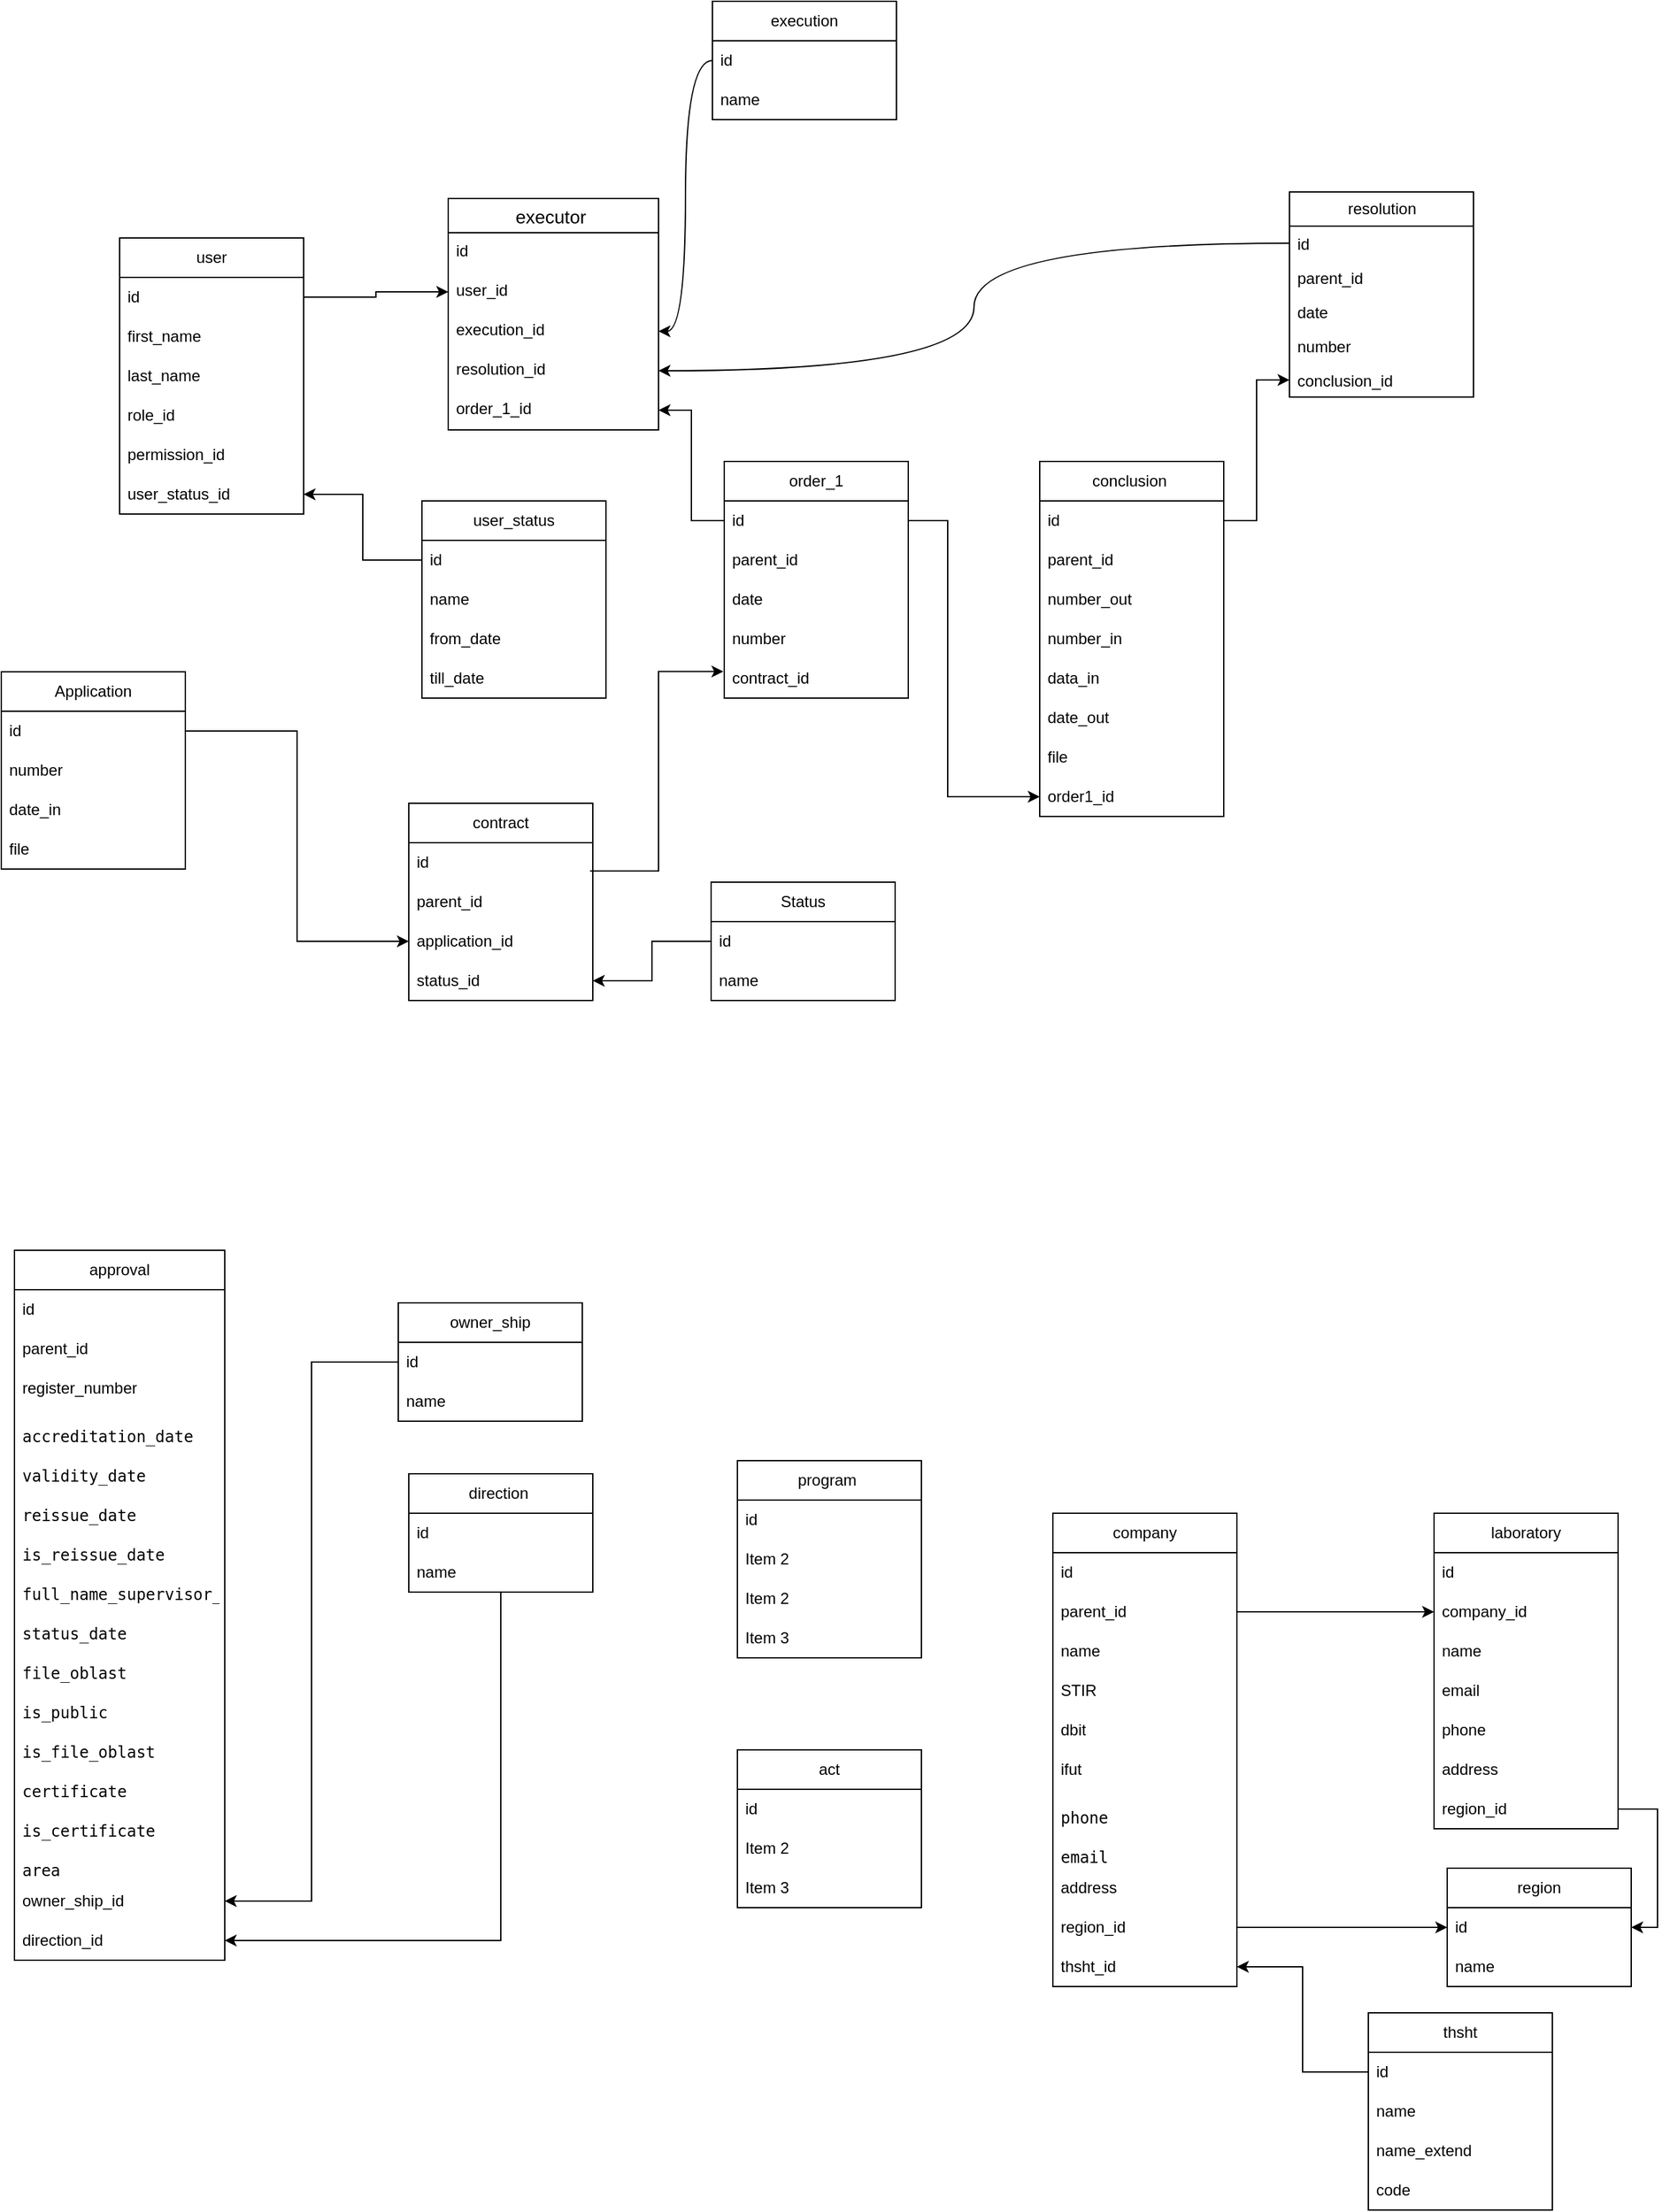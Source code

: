 <mxfile version="24.7.7">
  <diagram id="C5RBs43oDa-KdzZeNtuy" name="Page-1">
    <mxGraphModel dx="1830" dy="1483" grid="1" gridSize="10" guides="1" tooltips="1" connect="1" arrows="1" fold="1" page="1" pageScale="1" pageWidth="583" pageHeight="827" math="0" shadow="0">
      <root>
        <mxCell id="WIyWlLk6GJQsqaUBKTNV-0" />
        <mxCell id="WIyWlLk6GJQsqaUBKTNV-1" parent="WIyWlLk6GJQsqaUBKTNV-0" />
        <mxCell id="_0GJp40E4XRPGMCMtR_y-0" value="Status" style="swimlane;fontStyle=0;childLayout=stackLayout;horizontal=1;startSize=30;horizontalStack=0;resizeParent=1;resizeParentMax=0;resizeLast=0;collapsible=1;marginBottom=0;whiteSpace=wrap;html=1;" parent="WIyWlLk6GJQsqaUBKTNV-1" vertex="1">
          <mxGeometry x="460" y="160" width="140" height="90" as="geometry" />
        </mxCell>
        <mxCell id="_0GJp40E4XRPGMCMtR_y-8" value="id" style="text;strokeColor=none;fillColor=none;align=left;verticalAlign=middle;spacingLeft=4;spacingRight=4;overflow=hidden;points=[[0,0.5],[1,0.5]];portConstraint=eastwest;rotatable=0;whiteSpace=wrap;html=1;" parent="_0GJp40E4XRPGMCMtR_y-0" vertex="1">
          <mxGeometry y="30" width="140" height="30" as="geometry" />
        </mxCell>
        <mxCell id="_0GJp40E4XRPGMCMtR_y-1" value="name" style="text;strokeColor=none;fillColor=none;align=left;verticalAlign=middle;spacingLeft=4;spacingRight=4;overflow=hidden;points=[[0,0.5],[1,0.5]];portConstraint=eastwest;rotatable=0;whiteSpace=wrap;html=1;" parent="_0GJp40E4XRPGMCMtR_y-0" vertex="1">
          <mxGeometry y="60" width="140" height="30" as="geometry" />
        </mxCell>
        <mxCell id="_0GJp40E4XRPGMCMtR_y-9" value="user" style="swimlane;fontStyle=0;childLayout=stackLayout;horizontal=1;startSize=30;horizontalStack=0;resizeParent=1;resizeParentMax=0;resizeLast=0;collapsible=1;marginBottom=0;whiteSpace=wrap;html=1;" parent="WIyWlLk6GJQsqaUBKTNV-1" vertex="1">
          <mxGeometry x="10" y="-330" width="140" height="210" as="geometry" />
        </mxCell>
        <mxCell id="_0GJp40E4XRPGMCMtR_y-45" value="id" style="text;strokeColor=none;fillColor=none;align=left;verticalAlign=middle;spacingLeft=4;spacingRight=4;overflow=hidden;points=[[0,0.5],[1,0.5]];portConstraint=eastwest;rotatable=0;whiteSpace=wrap;html=1;" parent="_0GJp40E4XRPGMCMtR_y-9" vertex="1">
          <mxGeometry y="30" width="140" height="30" as="geometry" />
        </mxCell>
        <mxCell id="_0GJp40E4XRPGMCMtR_y-10" value="first_name" style="text;strokeColor=none;fillColor=none;align=left;verticalAlign=middle;spacingLeft=4;spacingRight=4;overflow=hidden;points=[[0,0.5],[1,0.5]];portConstraint=eastwest;rotatable=0;whiteSpace=wrap;html=1;" parent="_0GJp40E4XRPGMCMtR_y-9" vertex="1">
          <mxGeometry y="60" width="140" height="30" as="geometry" />
        </mxCell>
        <mxCell id="_0GJp40E4XRPGMCMtR_y-11" value="last_name" style="text;strokeColor=none;fillColor=none;align=left;verticalAlign=middle;spacingLeft=4;spacingRight=4;overflow=hidden;points=[[0,0.5],[1,0.5]];portConstraint=eastwest;rotatable=0;whiteSpace=wrap;html=1;" parent="_0GJp40E4XRPGMCMtR_y-9" vertex="1">
          <mxGeometry y="90" width="140" height="30" as="geometry" />
        </mxCell>
        <mxCell id="_0GJp40E4XRPGMCMtR_y-12" value="role_id" style="text;strokeColor=none;fillColor=none;align=left;verticalAlign=middle;spacingLeft=4;spacingRight=4;overflow=hidden;points=[[0,0.5],[1,0.5]];portConstraint=eastwest;rotatable=0;whiteSpace=wrap;html=1;" parent="_0GJp40E4XRPGMCMtR_y-9" vertex="1">
          <mxGeometry y="120" width="140" height="30" as="geometry" />
        </mxCell>
        <mxCell id="_0GJp40E4XRPGMCMtR_y-21" value="permission_id" style="text;strokeColor=none;fillColor=none;align=left;verticalAlign=middle;spacingLeft=4;spacingRight=4;overflow=hidden;points=[[0,0.5],[1,0.5]];portConstraint=eastwest;rotatable=0;whiteSpace=wrap;html=1;" parent="_0GJp40E4XRPGMCMtR_y-9" vertex="1">
          <mxGeometry y="150" width="140" height="30" as="geometry" />
        </mxCell>
        <mxCell id="_0GJp40E4XRPGMCMtR_y-22" value="user_status_id" style="text;strokeColor=none;fillColor=none;align=left;verticalAlign=middle;spacingLeft=4;spacingRight=4;overflow=hidden;points=[[0,0.5],[1,0.5]];portConstraint=eastwest;rotatable=0;whiteSpace=wrap;html=1;" parent="_0GJp40E4XRPGMCMtR_y-9" vertex="1">
          <mxGeometry y="180" width="140" height="30" as="geometry" />
        </mxCell>
        <mxCell id="_0GJp40E4XRPGMCMtR_y-37" value="user_status" style="swimlane;fontStyle=0;childLayout=stackLayout;horizontal=1;startSize=30;horizontalStack=0;resizeParent=1;resizeParentMax=0;resizeLast=0;collapsible=1;marginBottom=0;whiteSpace=wrap;html=1;" parent="WIyWlLk6GJQsqaUBKTNV-1" vertex="1">
          <mxGeometry x="240" y="-130" width="140" height="150" as="geometry" />
        </mxCell>
        <mxCell id="_0GJp40E4XRPGMCMtR_y-38" value="id&lt;span style=&quot;white-space: pre;&quot;&gt;&#x9;&lt;/span&gt;" style="text;strokeColor=none;fillColor=none;align=left;verticalAlign=middle;spacingLeft=4;spacingRight=4;overflow=hidden;points=[[0,0.5],[1,0.5]];portConstraint=eastwest;rotatable=0;whiteSpace=wrap;html=1;" parent="_0GJp40E4XRPGMCMtR_y-37" vertex="1">
          <mxGeometry y="30" width="140" height="30" as="geometry" />
        </mxCell>
        <mxCell id="_0GJp40E4XRPGMCMtR_y-39" value="name" style="text;strokeColor=none;fillColor=none;align=left;verticalAlign=middle;spacingLeft=4;spacingRight=4;overflow=hidden;points=[[0,0.5],[1,0.5]];portConstraint=eastwest;rotatable=0;whiteSpace=wrap;html=1;" parent="_0GJp40E4XRPGMCMtR_y-37" vertex="1">
          <mxGeometry y="60" width="140" height="30" as="geometry" />
        </mxCell>
        <mxCell id="_0GJp40E4XRPGMCMtR_y-40" value="from_date" style="text;strokeColor=none;fillColor=none;align=left;verticalAlign=middle;spacingLeft=4;spacingRight=4;overflow=hidden;points=[[0,0.5],[1,0.5]];portConstraint=eastwest;rotatable=0;whiteSpace=wrap;html=1;" parent="_0GJp40E4XRPGMCMtR_y-37" vertex="1">
          <mxGeometry y="90" width="140" height="30" as="geometry" />
        </mxCell>
        <mxCell id="_0GJp40E4XRPGMCMtR_y-41" value="till_date" style="text;strokeColor=none;fillColor=none;align=left;verticalAlign=middle;spacingLeft=4;spacingRight=4;overflow=hidden;points=[[0,0.5],[1,0.5]];portConstraint=eastwest;rotatable=0;whiteSpace=wrap;html=1;" parent="_0GJp40E4XRPGMCMtR_y-37" vertex="1">
          <mxGeometry y="120" width="140" height="30" as="geometry" />
        </mxCell>
        <mxCell id="_0GJp40E4XRPGMCMtR_y-44" value="" style="edgeStyle=orthogonalEdgeStyle;rounded=0;orthogonalLoop=1;jettySize=auto;html=1;entryX=1;entryY=0.5;entryDx=0;entryDy=0;" parent="WIyWlLk6GJQsqaUBKTNV-1" source="_0GJp40E4XRPGMCMtR_y-38" target="_0GJp40E4XRPGMCMtR_y-22" edge="1">
          <mxGeometry relative="1" as="geometry" />
        </mxCell>
        <mxCell id="_0GJp40E4XRPGMCMtR_y-47" value="Application" style="swimlane;fontStyle=0;childLayout=stackLayout;horizontal=1;startSize=30;horizontalStack=0;resizeParent=1;resizeParentMax=0;resizeLast=0;collapsible=1;marginBottom=0;whiteSpace=wrap;html=1;" parent="WIyWlLk6GJQsqaUBKTNV-1" vertex="1">
          <mxGeometry x="-80" width="140" height="150" as="geometry" />
        </mxCell>
        <mxCell id="_0GJp40E4XRPGMCMtR_y-48" value="id" style="text;strokeColor=none;fillColor=none;align=left;verticalAlign=middle;spacingLeft=4;spacingRight=4;overflow=hidden;points=[[0,0.5],[1,0.5]];portConstraint=eastwest;rotatable=0;whiteSpace=wrap;html=1;" parent="_0GJp40E4XRPGMCMtR_y-47" vertex="1">
          <mxGeometry y="30" width="140" height="30" as="geometry" />
        </mxCell>
        <mxCell id="_0GJp40E4XRPGMCMtR_y-49" value="number" style="text;strokeColor=none;fillColor=none;align=left;verticalAlign=middle;spacingLeft=4;spacingRight=4;overflow=hidden;points=[[0,0.5],[1,0.5]];portConstraint=eastwest;rotatable=0;whiteSpace=wrap;html=1;" parent="_0GJp40E4XRPGMCMtR_y-47" vertex="1">
          <mxGeometry y="60" width="140" height="30" as="geometry" />
        </mxCell>
        <mxCell id="_0GJp40E4XRPGMCMtR_y-51" value="date_in" style="text;strokeColor=none;fillColor=none;align=left;verticalAlign=middle;spacingLeft=4;spacingRight=4;overflow=hidden;points=[[0,0.5],[1,0.5]];portConstraint=eastwest;rotatable=0;whiteSpace=wrap;html=1;" parent="_0GJp40E4XRPGMCMtR_y-47" vertex="1">
          <mxGeometry y="90" width="140" height="30" as="geometry" />
        </mxCell>
        <mxCell id="_0GJp40E4XRPGMCMtR_y-52" value="file" style="text;strokeColor=none;fillColor=none;align=left;verticalAlign=middle;spacingLeft=4;spacingRight=4;overflow=hidden;points=[[0,0.5],[1,0.5]];portConstraint=eastwest;rotatable=0;whiteSpace=wrap;html=1;" parent="_0GJp40E4XRPGMCMtR_y-47" vertex="1">
          <mxGeometry y="120" width="140" height="30" as="geometry" />
        </mxCell>
        <mxCell id="_0GJp40E4XRPGMCMtR_y-53" value="contract" style="swimlane;fontStyle=0;childLayout=stackLayout;horizontal=1;startSize=30;horizontalStack=0;resizeParent=1;resizeParentMax=0;resizeLast=0;collapsible=1;marginBottom=0;whiteSpace=wrap;html=1;" parent="WIyWlLk6GJQsqaUBKTNV-1" vertex="1">
          <mxGeometry x="230" y="100" width="140" height="150" as="geometry" />
        </mxCell>
        <mxCell id="_0GJp40E4XRPGMCMtR_y-66" value="id" style="text;strokeColor=none;fillColor=none;align=left;verticalAlign=middle;spacingLeft=4;spacingRight=4;overflow=hidden;points=[[0,0.5],[1,0.5]];portConstraint=eastwest;rotatable=0;whiteSpace=wrap;html=1;" parent="_0GJp40E4XRPGMCMtR_y-53" vertex="1">
          <mxGeometry y="30" width="140" height="30" as="geometry" />
        </mxCell>
        <mxCell id="_0GJp40E4XRPGMCMtR_y-68" value="parent_id" style="text;strokeColor=none;fillColor=none;align=left;verticalAlign=middle;spacingLeft=4;spacingRight=4;overflow=hidden;points=[[0,0.5],[1,0.5]];portConstraint=eastwest;rotatable=0;whiteSpace=wrap;html=1;" parent="_0GJp40E4XRPGMCMtR_y-53" vertex="1">
          <mxGeometry y="60" width="140" height="30" as="geometry" />
        </mxCell>
        <mxCell id="_0GJp40E4XRPGMCMtR_y-54" value="application_id" style="text;strokeColor=none;fillColor=none;align=left;verticalAlign=middle;spacingLeft=4;spacingRight=4;overflow=hidden;points=[[0,0.5],[1,0.5]];portConstraint=eastwest;rotatable=0;whiteSpace=wrap;html=1;" parent="_0GJp40E4XRPGMCMtR_y-53" vertex="1">
          <mxGeometry y="90" width="140" height="30" as="geometry" />
        </mxCell>
        <mxCell id="HGfd663y_UdAoQZzd6pX-38" value="status_id" style="text;strokeColor=none;fillColor=none;align=left;verticalAlign=middle;spacingLeft=4;spacingRight=4;overflow=hidden;points=[[0,0.5],[1,0.5]];portConstraint=eastwest;rotatable=0;whiteSpace=wrap;html=1;" vertex="1" parent="_0GJp40E4XRPGMCMtR_y-53">
          <mxGeometry y="120" width="140" height="30" as="geometry" />
        </mxCell>
        <mxCell id="_0GJp40E4XRPGMCMtR_y-57" value="order_1" style="swimlane;fontStyle=0;childLayout=stackLayout;horizontal=1;startSize=30;horizontalStack=0;resizeParent=1;resizeParentMax=0;resizeLast=0;collapsible=1;marginBottom=0;whiteSpace=wrap;html=1;" parent="WIyWlLk6GJQsqaUBKTNV-1" vertex="1">
          <mxGeometry x="470" y="-160" width="140" height="180" as="geometry" />
        </mxCell>
        <mxCell id="_0GJp40E4XRPGMCMtR_y-63" value="id" style="text;strokeColor=none;fillColor=none;align=left;verticalAlign=middle;spacingLeft=4;spacingRight=4;overflow=hidden;points=[[0,0.5],[1,0.5]];portConstraint=eastwest;rotatable=0;whiteSpace=wrap;html=1;" parent="_0GJp40E4XRPGMCMtR_y-57" vertex="1">
          <mxGeometry y="30" width="140" height="30" as="geometry" />
        </mxCell>
        <mxCell id="_0GJp40E4XRPGMCMtR_y-59" value="parent_id" style="text;strokeColor=none;fillColor=none;align=left;verticalAlign=middle;spacingLeft=4;spacingRight=4;overflow=hidden;points=[[0,0.5],[1,0.5]];portConstraint=eastwest;rotatable=0;whiteSpace=wrap;html=1;" parent="_0GJp40E4XRPGMCMtR_y-57" vertex="1">
          <mxGeometry y="60" width="140" height="30" as="geometry" />
        </mxCell>
        <mxCell id="_0GJp40E4XRPGMCMtR_y-60" value="date" style="text;strokeColor=none;fillColor=none;align=left;verticalAlign=middle;spacingLeft=4;spacingRight=4;overflow=hidden;points=[[0,0.5],[1,0.5]];portConstraint=eastwest;rotatable=0;whiteSpace=wrap;html=1;" parent="_0GJp40E4XRPGMCMtR_y-57" vertex="1">
          <mxGeometry y="90" width="140" height="30" as="geometry" />
        </mxCell>
        <mxCell id="_0GJp40E4XRPGMCMtR_y-61" value="number" style="text;strokeColor=none;fillColor=none;align=left;verticalAlign=middle;spacingLeft=4;spacingRight=4;overflow=hidden;points=[[0,0.5],[1,0.5]];portConstraint=eastwest;rotatable=0;whiteSpace=wrap;html=1;" parent="_0GJp40E4XRPGMCMtR_y-57" vertex="1">
          <mxGeometry y="120" width="140" height="30" as="geometry" />
        </mxCell>
        <mxCell id="_0GJp40E4XRPGMCMtR_y-62" value="contract_id" style="text;strokeColor=none;fillColor=none;align=left;verticalAlign=middle;spacingLeft=4;spacingRight=4;overflow=hidden;points=[[0,0.5],[1,0.5]];portConstraint=eastwest;rotatable=0;whiteSpace=wrap;html=1;" parent="_0GJp40E4XRPGMCMtR_y-57" vertex="1">
          <mxGeometry y="150" width="140" height="30" as="geometry" />
        </mxCell>
        <mxCell id="_0GJp40E4XRPGMCMtR_y-65" value="" style="edgeStyle=orthogonalEdgeStyle;rounded=0;orthogonalLoop=1;jettySize=auto;html=1;entryX=-0.005;entryY=0.326;entryDx=0;entryDy=0;entryPerimeter=0;exitX=0.985;exitY=0.717;exitDx=0;exitDy=0;exitPerimeter=0;" parent="WIyWlLk6GJQsqaUBKTNV-1" source="_0GJp40E4XRPGMCMtR_y-66" target="_0GJp40E4XRPGMCMtR_y-62" edge="1">
          <mxGeometry relative="1" as="geometry" />
        </mxCell>
        <mxCell id="_0GJp40E4XRPGMCMtR_y-72" value="executor " style="swimlane;fontStyle=0;childLayout=stackLayout;horizontal=1;startSize=26;horizontalStack=0;resizeParent=1;resizeParentMax=0;resizeLast=0;collapsible=1;marginBottom=0;align=center;fontSize=14;" parent="WIyWlLk6GJQsqaUBKTNV-1" vertex="1">
          <mxGeometry x="260" y="-360" width="160" height="176" as="geometry" />
        </mxCell>
        <mxCell id="HGfd663y_UdAoQZzd6pX-63" value="id" style="text;strokeColor=none;fillColor=none;spacingLeft=4;spacingRight=4;overflow=hidden;rotatable=0;points=[[0,0.5],[1,0.5]];portConstraint=eastwest;fontSize=12;whiteSpace=wrap;html=1;" vertex="1" parent="_0GJp40E4XRPGMCMtR_y-72">
          <mxGeometry y="26" width="160" height="30" as="geometry" />
        </mxCell>
        <mxCell id="_0GJp40E4XRPGMCMtR_y-74" value="user_id" style="text;strokeColor=none;fillColor=none;spacingLeft=4;spacingRight=4;overflow=hidden;rotatable=0;points=[[0,0.5],[1,0.5]];portConstraint=eastwest;fontSize=12;whiteSpace=wrap;html=1;" parent="_0GJp40E4XRPGMCMtR_y-72" vertex="1">
          <mxGeometry y="56" width="160" height="30" as="geometry" />
        </mxCell>
        <mxCell id="HGfd663y_UdAoQZzd6pX-70" value="execution_id" style="text;strokeColor=none;fillColor=none;spacingLeft=4;spacingRight=4;overflow=hidden;rotatable=0;points=[[0,0.5],[1,0.5]];portConstraint=eastwest;fontSize=12;whiteSpace=wrap;html=1;" vertex="1" parent="_0GJp40E4XRPGMCMtR_y-72">
          <mxGeometry y="86" width="160" height="30" as="geometry" />
        </mxCell>
        <mxCell id="HGfd663y_UdAoQZzd6pX-78" value="resolution_id" style="text;strokeColor=none;fillColor=none;spacingLeft=4;spacingRight=4;overflow=hidden;rotatable=0;points=[[0,0.5],[1,0.5]];portConstraint=eastwest;fontSize=12;whiteSpace=wrap;html=1;" vertex="1" parent="_0GJp40E4XRPGMCMtR_y-72">
          <mxGeometry y="116" width="160" height="30" as="geometry" />
        </mxCell>
        <mxCell id="_0GJp40E4XRPGMCMtR_y-73" value="order_1_id" style="text;strokeColor=none;fillColor=none;spacingLeft=4;spacingRight=4;overflow=hidden;rotatable=0;points=[[0,0.5],[1,0.5]];portConstraint=eastwest;fontSize=12;whiteSpace=wrap;html=1;" parent="_0GJp40E4XRPGMCMtR_y-72" vertex="1">
          <mxGeometry y="146" width="160" height="30" as="geometry" />
        </mxCell>
        <mxCell id="_0GJp40E4XRPGMCMtR_y-85" value="conclusion&amp;nbsp;" style="swimlane;fontStyle=0;childLayout=stackLayout;horizontal=1;startSize=30;horizontalStack=0;resizeParent=1;resizeParentMax=0;resizeLast=0;collapsible=1;marginBottom=0;whiteSpace=wrap;html=1;" parent="WIyWlLk6GJQsqaUBKTNV-1" vertex="1">
          <mxGeometry x="710" y="-160" width="140" height="270" as="geometry" />
        </mxCell>
        <mxCell id="HGfd663y_UdAoQZzd6pX-55" value="id" style="text;strokeColor=none;fillColor=none;align=left;verticalAlign=middle;spacingLeft=4;spacingRight=4;overflow=hidden;points=[[0,0.5],[1,0.5]];portConstraint=eastwest;rotatable=0;whiteSpace=wrap;html=1;" vertex="1" parent="_0GJp40E4XRPGMCMtR_y-85">
          <mxGeometry y="30" width="140" height="30" as="geometry" />
        </mxCell>
        <mxCell id="_0GJp40E4XRPGMCMtR_y-86" value="parent_id" style="text;strokeColor=none;fillColor=none;align=left;verticalAlign=middle;spacingLeft=4;spacingRight=4;overflow=hidden;points=[[0,0.5],[1,0.5]];portConstraint=eastwest;rotatable=0;whiteSpace=wrap;html=1;" parent="_0GJp40E4XRPGMCMtR_y-85" vertex="1">
          <mxGeometry y="60" width="140" height="30" as="geometry" />
        </mxCell>
        <mxCell id="_0GJp40E4XRPGMCMtR_y-87" value="number_out" style="text;strokeColor=none;fillColor=none;align=left;verticalAlign=middle;spacingLeft=4;spacingRight=4;overflow=hidden;points=[[0,0.5],[1,0.5]];portConstraint=eastwest;rotatable=0;whiteSpace=wrap;html=1;" parent="_0GJp40E4XRPGMCMtR_y-85" vertex="1">
          <mxGeometry y="90" width="140" height="30" as="geometry" />
        </mxCell>
        <mxCell id="_0GJp40E4XRPGMCMtR_y-88" value="number_in" style="text;strokeColor=none;fillColor=none;align=left;verticalAlign=middle;spacingLeft=4;spacingRight=4;overflow=hidden;points=[[0,0.5],[1,0.5]];portConstraint=eastwest;rotatable=0;whiteSpace=wrap;html=1;" parent="_0GJp40E4XRPGMCMtR_y-85" vertex="1">
          <mxGeometry y="120" width="140" height="30" as="geometry" />
        </mxCell>
        <mxCell id="_0GJp40E4XRPGMCMtR_y-89" value="data_in" style="text;strokeColor=none;fillColor=none;align=left;verticalAlign=middle;spacingLeft=4;spacingRight=4;overflow=hidden;points=[[0,0.5],[1,0.5]];portConstraint=eastwest;rotatable=0;whiteSpace=wrap;html=1;" parent="_0GJp40E4XRPGMCMtR_y-85" vertex="1">
          <mxGeometry y="150" width="140" height="30" as="geometry" />
        </mxCell>
        <mxCell id="_0GJp40E4XRPGMCMtR_y-90" value="date_out" style="text;strokeColor=none;fillColor=none;align=left;verticalAlign=middle;spacingLeft=4;spacingRight=4;overflow=hidden;points=[[0,0.5],[1,0.5]];portConstraint=eastwest;rotatable=0;whiteSpace=wrap;html=1;" parent="_0GJp40E4XRPGMCMtR_y-85" vertex="1">
          <mxGeometry y="180" width="140" height="30" as="geometry" />
        </mxCell>
        <mxCell id="_0GJp40E4XRPGMCMtR_y-91" value="file" style="text;strokeColor=none;fillColor=none;align=left;verticalAlign=middle;spacingLeft=4;spacingRight=4;overflow=hidden;points=[[0,0.5],[1,0.5]];portConstraint=eastwest;rotatable=0;whiteSpace=wrap;html=1;" parent="_0GJp40E4XRPGMCMtR_y-85" vertex="1">
          <mxGeometry y="210" width="140" height="30" as="geometry" />
        </mxCell>
        <mxCell id="HGfd663y_UdAoQZzd6pX-40" value="order1_id" style="text;strokeColor=none;fillColor=none;align=left;verticalAlign=middle;spacingLeft=4;spacingRight=4;overflow=hidden;points=[[0,0.5],[1,0.5]];portConstraint=eastwest;rotatable=0;whiteSpace=wrap;html=1;" vertex="1" parent="_0GJp40E4XRPGMCMtR_y-85">
          <mxGeometry y="240" width="140" height="30" as="geometry" />
        </mxCell>
        <mxCell id="_0GJp40E4XRPGMCMtR_y-92" value="region" style="swimlane;fontStyle=0;childLayout=stackLayout;horizontal=1;startSize=30;horizontalStack=0;resizeParent=1;resizeParentMax=0;resizeLast=0;collapsible=1;marginBottom=0;whiteSpace=wrap;html=1;" parent="WIyWlLk6GJQsqaUBKTNV-1" vertex="1">
          <mxGeometry x="1020" y="910" width="140" height="90" as="geometry" />
        </mxCell>
        <mxCell id="_0GJp40E4XRPGMCMtR_y-95" value="id" style="text;strokeColor=none;fillColor=none;align=left;verticalAlign=middle;spacingLeft=4;spacingRight=4;overflow=hidden;points=[[0,0.5],[1,0.5]];portConstraint=eastwest;rotatable=0;whiteSpace=wrap;html=1;" parent="_0GJp40E4XRPGMCMtR_y-92" vertex="1">
          <mxGeometry y="30" width="140" height="30" as="geometry" />
        </mxCell>
        <mxCell id="_0GJp40E4XRPGMCMtR_y-100" value="name&amp;nbsp;" style="text;strokeColor=none;fillColor=none;align=left;verticalAlign=middle;spacingLeft=4;spacingRight=4;overflow=hidden;points=[[0,0.5],[1,0.5]];portConstraint=eastwest;rotatable=0;whiteSpace=wrap;html=1;" parent="_0GJp40E4XRPGMCMtR_y-92" vertex="1">
          <mxGeometry y="60" width="140" height="30" as="geometry" />
        </mxCell>
        <mxCell id="_0GJp40E4XRPGMCMtR_y-101" value="owner_ship" style="swimlane;fontStyle=0;childLayout=stackLayout;horizontal=1;startSize=30;horizontalStack=0;resizeParent=1;resizeParentMax=0;resizeLast=0;collapsible=1;marginBottom=0;whiteSpace=wrap;html=1;" parent="WIyWlLk6GJQsqaUBKTNV-1" vertex="1">
          <mxGeometry x="222" y="480" width="140" height="90" as="geometry" />
        </mxCell>
        <mxCell id="_0GJp40E4XRPGMCMtR_y-102" value="id" style="text;align=left;verticalAlign=middle;spacingLeft=4;spacingRight=4;overflow=hidden;points=[[0,0.5],[1,0.5]];portConstraint=eastwest;rotatable=0;whiteSpace=wrap;html=1;" parent="_0GJp40E4XRPGMCMtR_y-101" vertex="1">
          <mxGeometry y="30" width="140" height="30" as="geometry" />
        </mxCell>
        <mxCell id="_0GJp40E4XRPGMCMtR_y-103" value="name" style="text;align=left;verticalAlign=middle;spacingLeft=4;spacingRight=4;overflow=hidden;points=[[0,0.5],[1,0.5]];portConstraint=eastwest;rotatable=0;whiteSpace=wrap;html=1;" parent="_0GJp40E4XRPGMCMtR_y-101" vertex="1">
          <mxGeometry y="60" width="140" height="30" as="geometry" />
        </mxCell>
        <mxCell id="HGfd663y_UdAoQZzd6pX-45" style="edgeStyle=orthogonalEdgeStyle;rounded=0;orthogonalLoop=1;jettySize=auto;html=1;entryX=1;entryY=0.5;entryDx=0;entryDy=0;" edge="1" parent="WIyWlLk6GJQsqaUBKTNV-1" source="_0GJp40E4XRPGMCMtR_y-105" target="HGfd663y_UdAoQZzd6pX-43">
          <mxGeometry relative="1" as="geometry" />
        </mxCell>
        <mxCell id="_0GJp40E4XRPGMCMtR_y-105" value="direction&amp;nbsp;" style="swimlane;fontStyle=0;childLayout=stackLayout;horizontal=1;startSize=30;horizontalStack=0;resizeParent=1;resizeParentMax=0;resizeLast=0;collapsible=1;marginBottom=0;whiteSpace=wrap;html=1;" parent="WIyWlLk6GJQsqaUBKTNV-1" vertex="1">
          <mxGeometry x="230" y="610" width="140" height="90" as="geometry" />
        </mxCell>
        <mxCell id="_0GJp40E4XRPGMCMtR_y-108" value="id" style="text;strokeColor=none;fillColor=none;align=left;verticalAlign=middle;spacingLeft=4;spacingRight=4;overflow=hidden;points=[[0,0.5],[1,0.5]];portConstraint=eastwest;rotatable=0;whiteSpace=wrap;html=1;" parent="_0GJp40E4XRPGMCMtR_y-105" vertex="1">
          <mxGeometry y="30" width="140" height="30" as="geometry" />
        </mxCell>
        <mxCell id="_0GJp40E4XRPGMCMtR_y-106" value="name" style="text;strokeColor=none;fillColor=none;align=left;verticalAlign=middle;spacingLeft=4;spacingRight=4;overflow=hidden;points=[[0,0.5],[1,0.5]];portConstraint=eastwest;rotatable=0;whiteSpace=wrap;html=1;" parent="_0GJp40E4XRPGMCMtR_y-105" vertex="1">
          <mxGeometry y="60" width="140" height="30" as="geometry" />
        </mxCell>
        <mxCell id="_0GJp40E4XRPGMCMtR_y-130" value="thsht" style="swimlane;fontStyle=0;childLayout=stackLayout;horizontal=1;startSize=30;horizontalStack=0;resizeParent=1;resizeParentMax=0;resizeLast=0;collapsible=1;marginBottom=0;whiteSpace=wrap;html=1;" parent="WIyWlLk6GJQsqaUBKTNV-1" vertex="1">
          <mxGeometry x="960" y="1020" width="140" height="150" as="geometry" />
        </mxCell>
        <mxCell id="_0GJp40E4XRPGMCMtR_y-131" value="id" style="text;strokeColor=none;fillColor=none;align=left;verticalAlign=middle;spacingLeft=4;spacingRight=4;overflow=hidden;points=[[0,0.5],[1,0.5]];portConstraint=eastwest;rotatable=0;whiteSpace=wrap;html=1;" parent="_0GJp40E4XRPGMCMtR_y-130" vertex="1">
          <mxGeometry y="30" width="140" height="30" as="geometry" />
        </mxCell>
        <mxCell id="_0GJp40E4XRPGMCMtR_y-132" value="name" style="text;strokeColor=none;fillColor=none;align=left;verticalAlign=middle;spacingLeft=4;spacingRight=4;overflow=hidden;points=[[0,0.5],[1,0.5]];portConstraint=eastwest;rotatable=0;whiteSpace=wrap;html=1;" parent="_0GJp40E4XRPGMCMtR_y-130" vertex="1">
          <mxGeometry y="60" width="140" height="30" as="geometry" />
        </mxCell>
        <mxCell id="_0GJp40E4XRPGMCMtR_y-133" value="name_extend&amp;nbsp;" style="text;strokeColor=none;fillColor=none;align=left;verticalAlign=middle;spacingLeft=4;spacingRight=4;overflow=hidden;points=[[0,0.5],[1,0.5]];portConstraint=eastwest;rotatable=0;whiteSpace=wrap;html=1;" parent="_0GJp40E4XRPGMCMtR_y-130" vertex="1">
          <mxGeometry y="90" width="140" height="30" as="geometry" />
        </mxCell>
        <mxCell id="_0GJp40E4XRPGMCMtR_y-134" value="code" style="text;strokeColor=none;fillColor=none;align=left;verticalAlign=middle;spacingLeft=4;spacingRight=4;overflow=hidden;points=[[0,0.5],[1,0.5]];portConstraint=eastwest;rotatable=0;whiteSpace=wrap;html=1;" parent="_0GJp40E4XRPGMCMtR_y-130" vertex="1">
          <mxGeometry y="120" width="140" height="30" as="geometry" />
        </mxCell>
        <mxCell id="_0GJp40E4XRPGMCMtR_y-135" style="edgeStyle=orthogonalEdgeStyle;rounded=0;orthogonalLoop=1;jettySize=auto;html=1;" parent="WIyWlLk6GJQsqaUBKTNV-1" source="_0GJp40E4XRPGMCMtR_y-131" target="_0GJp40E4XRPGMCMtR_y-125" edge="1">
          <mxGeometry relative="1" as="geometry" />
        </mxCell>
        <mxCell id="_0GJp40E4XRPGMCMtR_y-136" value="laboratory" style="swimlane;fontStyle=0;childLayout=stackLayout;horizontal=1;startSize=30;horizontalStack=0;resizeParent=1;resizeParentMax=0;resizeLast=0;collapsible=1;marginBottom=0;whiteSpace=wrap;html=1;" parent="WIyWlLk6GJQsqaUBKTNV-1" vertex="1">
          <mxGeometry x="1010" y="640" width="140" height="240" as="geometry" />
        </mxCell>
        <mxCell id="_0GJp40E4XRPGMCMtR_y-137" value="id" style="text;strokeColor=none;fillColor=none;align=left;verticalAlign=middle;spacingLeft=4;spacingRight=4;overflow=hidden;points=[[0,0.5],[1,0.5]];portConstraint=eastwest;rotatable=0;whiteSpace=wrap;html=1;" parent="_0GJp40E4XRPGMCMtR_y-136" vertex="1">
          <mxGeometry y="30" width="140" height="30" as="geometry" />
        </mxCell>
        <mxCell id="_0GJp40E4XRPGMCMtR_y-138" value="company_id" style="text;strokeColor=none;fillColor=none;align=left;verticalAlign=middle;spacingLeft=4;spacingRight=4;overflow=hidden;points=[[0,0.5],[1,0.5]];portConstraint=eastwest;rotatable=0;whiteSpace=wrap;html=1;" parent="_0GJp40E4XRPGMCMtR_y-136" vertex="1">
          <mxGeometry y="60" width="140" height="30" as="geometry" />
        </mxCell>
        <mxCell id="_0GJp40E4XRPGMCMtR_y-139" value="name" style="text;strokeColor=none;fillColor=none;align=left;verticalAlign=middle;spacingLeft=4;spacingRight=4;overflow=hidden;points=[[0,0.5],[1,0.5]];portConstraint=eastwest;rotatable=0;whiteSpace=wrap;html=1;" parent="_0GJp40E4XRPGMCMtR_y-136" vertex="1">
          <mxGeometry y="90" width="140" height="30" as="geometry" />
        </mxCell>
        <mxCell id="_0GJp40E4XRPGMCMtR_y-141" value="email" style="text;strokeColor=none;fillColor=none;align=left;verticalAlign=middle;spacingLeft=4;spacingRight=4;overflow=hidden;points=[[0,0.5],[1,0.5]];portConstraint=eastwest;rotatable=0;whiteSpace=wrap;html=1;" parent="_0GJp40E4XRPGMCMtR_y-136" vertex="1">
          <mxGeometry y="120" width="140" height="30" as="geometry" />
        </mxCell>
        <mxCell id="_0GJp40E4XRPGMCMtR_y-142" value="phone" style="text;strokeColor=none;fillColor=none;align=left;verticalAlign=middle;spacingLeft=4;spacingRight=4;overflow=hidden;points=[[0,0.5],[1,0.5]];portConstraint=eastwest;rotatable=0;whiteSpace=wrap;html=1;" parent="_0GJp40E4XRPGMCMtR_y-136" vertex="1">
          <mxGeometry y="150" width="140" height="30" as="geometry" />
        </mxCell>
        <mxCell id="_0GJp40E4XRPGMCMtR_y-140" value="address" style="text;strokeColor=none;fillColor=none;align=left;verticalAlign=middle;spacingLeft=4;spacingRight=4;overflow=hidden;points=[[0,0.5],[1,0.5]];portConstraint=eastwest;rotatable=0;whiteSpace=wrap;html=1;" parent="_0GJp40E4XRPGMCMtR_y-136" vertex="1">
          <mxGeometry y="180" width="140" height="30" as="geometry" />
        </mxCell>
        <mxCell id="HGfd663y_UdAoQZzd6pX-29" value="region_id" style="text;strokeColor=none;fillColor=none;align=left;verticalAlign=middle;spacingLeft=4;spacingRight=4;overflow=hidden;points=[[0,0.5],[1,0.5]];portConstraint=eastwest;rotatable=0;whiteSpace=wrap;html=1;" vertex="1" parent="_0GJp40E4XRPGMCMtR_y-136">
          <mxGeometry y="210" width="140" height="30" as="geometry" />
        </mxCell>
        <mxCell id="_0GJp40E4XRPGMCMtR_y-144" value="approval" style="swimlane;fontStyle=0;childLayout=stackLayout;horizontal=1;startSize=30;horizontalStack=0;resizeParent=1;resizeParentMax=0;resizeLast=0;collapsible=1;marginBottom=0;whiteSpace=wrap;html=1;" parent="WIyWlLk6GJQsqaUBKTNV-1" vertex="1">
          <mxGeometry x="-70" y="440" width="160" height="540" as="geometry" />
        </mxCell>
        <mxCell id="_0GJp40E4XRPGMCMtR_y-145" value="id" style="text;strokeColor=none;fillColor=none;align=left;verticalAlign=middle;spacingLeft=4;spacingRight=4;overflow=hidden;points=[[0,0.5],[1,0.5]];portConstraint=eastwest;rotatable=0;whiteSpace=wrap;html=1;" parent="_0GJp40E4XRPGMCMtR_y-144" vertex="1">
          <mxGeometry y="30" width="160" height="30" as="geometry" />
        </mxCell>
        <mxCell id="nrA7Ukgtct_sgomqUrNe-12" value="parent_id" style="text;strokeColor=none;fillColor=none;align=left;verticalAlign=middle;spacingLeft=4;spacingRight=4;overflow=hidden;points=[[0,0.5],[1,0.5]];portConstraint=eastwest;rotatable=0;whiteSpace=wrap;html=1;" parent="_0GJp40E4XRPGMCMtR_y-144" vertex="1">
          <mxGeometry y="60" width="160" height="30" as="geometry" />
        </mxCell>
        <mxCell id="_0GJp40E4XRPGMCMtR_y-159" value="register_number" style="text;strokeColor=none;fillColor=none;align=left;verticalAlign=middle;spacingLeft=4;spacingRight=4;overflow=hidden;points=[[0,0.5],[1,0.5]];portConstraint=eastwest;rotatable=0;whiteSpace=wrap;html=1;" parent="_0GJp40E4XRPGMCMtR_y-144" vertex="1">
          <mxGeometry y="90" width="160" height="30" as="geometry" />
        </mxCell>
        <mxCell id="_0GJp40E4XRPGMCMtR_y-146" value="&lt;pre style=&quot;margin-top: 12px; padding-bottom: 0px;&quot; class=&quot;prettyprint&quot;&gt;&lt;span class=&quot;str&quot;&gt;accreditation_date&lt;/span&gt;&lt;/pre&gt;" style="text;strokeColor=none;fillColor=none;align=left;verticalAlign=middle;spacingLeft=4;spacingRight=4;overflow=hidden;points=[[0,0.5],[1,0.5]];portConstraint=eastwest;rotatable=0;whiteSpace=wrap;html=1;" parent="_0GJp40E4XRPGMCMtR_y-144" vertex="1">
          <mxGeometry y="120" width="160" height="30" as="geometry" />
        </mxCell>
        <mxCell id="_0GJp40E4XRPGMCMtR_y-147" value="&lt;pre style=&quot;margin-top: 12px;&quot; class=&quot;prettyprint&quot;&gt;&lt;span class=&quot;str&quot;&gt;validity_date&lt;/span&gt;&lt;/pre&gt;" style="text;strokeColor=none;fillColor=none;align=left;verticalAlign=middle;spacingLeft=4;spacingRight=4;overflow=hidden;points=[[0,0.5],[1,0.5]];portConstraint=eastwest;rotatable=0;whiteSpace=wrap;html=1;" parent="_0GJp40E4XRPGMCMtR_y-144" vertex="1">
          <mxGeometry y="150" width="160" height="30" as="geometry" />
        </mxCell>
        <mxCell id="_0GJp40E4XRPGMCMtR_y-148" value="&lt;pre class=&quot;prettyprint&quot;&gt;reissue_date&lt;/pre&gt;" style="text;strokeColor=none;fillColor=none;align=left;verticalAlign=middle;spacingLeft=4;spacingRight=4;overflow=hidden;points=[[0,0.5],[1,0.5]];portConstraint=eastwest;rotatable=0;whiteSpace=wrap;html=1;" parent="_0GJp40E4XRPGMCMtR_y-144" vertex="1">
          <mxGeometry y="180" width="160" height="30" as="geometry" />
        </mxCell>
        <mxCell id="_0GJp40E4XRPGMCMtR_y-149" value="&lt;pre class=&quot;prettyprint&quot;&gt;&lt;span class=&quot;str&quot;&gt;is_reissue_date&lt;/span&gt;&lt;/pre&gt;" style="text;strokeColor=none;fillColor=none;align=left;verticalAlign=middle;spacingLeft=4;spacingRight=4;overflow=hidden;points=[[0,0.5],[1,0.5]];portConstraint=eastwest;rotatable=0;whiteSpace=wrap;html=1;" parent="_0GJp40E4XRPGMCMtR_y-144" vertex="1">
          <mxGeometry y="210" width="160" height="30" as="geometry" />
        </mxCell>
        <mxCell id="_0GJp40E4XRPGMCMtR_y-150" value="&lt;pre class=&quot;prettyprint&quot;&gt;&lt;span class=&quot;str&quot;&gt;full_name_supervisor_ao&lt;/span&gt;&lt;/pre&gt;" style="text;strokeColor=none;fillColor=none;align=left;verticalAlign=middle;spacingLeft=4;spacingRight=4;overflow=hidden;points=[[0,0.5],[1,0.5]];portConstraint=eastwest;rotatable=0;whiteSpace=wrap;html=1;" parent="_0GJp40E4XRPGMCMtR_y-144" vertex="1">
          <mxGeometry y="240" width="160" height="30" as="geometry" />
        </mxCell>
        <mxCell id="_0GJp40E4XRPGMCMtR_y-151" value="&lt;pre class=&quot;prettyprint&quot;&gt;&lt;span class=&quot;str&quot;&gt;status_date&lt;/span&gt;&lt;/pre&gt;" style="text;strokeColor=none;fillColor=none;align=left;verticalAlign=middle;spacingLeft=4;spacingRight=4;overflow=hidden;points=[[0,0.5],[1,0.5]];portConstraint=eastwest;rotatable=0;whiteSpace=wrap;html=1;" parent="_0GJp40E4XRPGMCMtR_y-144" vertex="1">
          <mxGeometry y="270" width="160" height="30" as="geometry" />
        </mxCell>
        <mxCell id="_0GJp40E4XRPGMCMtR_y-152" value="&lt;meta charset=&quot;utf-8&quot;&gt;&lt;pre class=&quot;prettyprint&quot;&gt;&lt;span class=&quot;str&quot;&gt;file_oblast&lt;/span&gt;&lt;/pre&gt;" style="text;strokeColor=none;fillColor=none;align=left;verticalAlign=middle;spacingLeft=4;spacingRight=4;overflow=hidden;points=[[0,0.5],[1,0.5]];portConstraint=eastwest;rotatable=0;whiteSpace=wrap;html=1;" parent="_0GJp40E4XRPGMCMtR_y-144" vertex="1">
          <mxGeometry y="300" width="160" height="30" as="geometry" />
        </mxCell>
        <mxCell id="_0GJp40E4XRPGMCMtR_y-153" value="&lt;meta charset=&quot;utf-8&quot;&gt;&lt;pre class=&quot;prettyprint&quot;&gt;&lt;span class=&quot;str&quot;&gt;is_public&lt;/span&gt;&lt;/pre&gt;" style="text;strokeColor=none;fillColor=none;align=left;verticalAlign=middle;spacingLeft=4;spacingRight=4;overflow=hidden;points=[[0,0.5],[1,0.5]];portConstraint=eastwest;rotatable=0;whiteSpace=wrap;html=1;" parent="_0GJp40E4XRPGMCMtR_y-144" vertex="1">
          <mxGeometry y="330" width="160" height="30" as="geometry" />
        </mxCell>
        <mxCell id="_0GJp40E4XRPGMCMtR_y-155" value="&lt;pre class=&quot;prettyprint&quot;&gt;&lt;span style=&quot;color: rgba(0, 0, 0, 0); font-size: 0px; white-space-collapse: collapse;&quot;&gt;%3CmxGraphModel%3E%3Croot%3E%3CmxCell%20id%3D%220%22%2F%3E%3CmxCell%20id%3D%221%22%20parent%3D%220%22%2F%3E%3CmxCell%20id%3D%222%22%20value%3D%22%26lt%3Bmeta%20charset%3D%26quot%3Butf-8%26quot%3B%26gt%3B%26lt%3Bpre%20class%3D%26quot%3Bprettyprint%26quot%3B%26gt%3B%26lt%3Bspan%20class%3D%26quot%3Bstr%26quot%3B%26gt%3Bis_file_oblast%26lt%3B%2Fspan%26gt%3B%26lt%3B%2Fpre%26gt%3B%22%20style%3D%22swimlane%3BfontStyle%3D0%3BchildLayout%3DstackLayout%3Bhorizontal%3D1%3BstartSize%3D30%3BhorizontalStack%3D0%3BresizeParent%3D1%3BresizeParentMax%3D0%3BresizeLast%3D0%3Bcollapsible%3D1%3BmarginBottom%3D0%3BwhiteSpace%3Dwrap%3Bhtml%3D1%3B%22%20vertex%3D%221%22%20parent%3D%221%22%3E%3CmxGeometry%20x%3D%221170%22%20y%3D%22665%22%20width%3D%22160%22%20height%3D%22330%22%20as%3D%22geometry%22%2F%3E%3C%2FmxCell%3E%3CmxCell%20id%3D%223%22%20value%3D%22id%22%20style%3D%22text%3BstrokeColor%3Dnone%3BfillColor%3Dnone%3Balign%3Dleft%3BverticalAlign%3Dmiddle%3BspacingLeft%3D4%3BspacingRight%3D4%3Boverflow%3Dhidden%3Bpoints%3D%5B%5B0%2C0.5%5D%2C%5B1%2C0.5%5D%5D%3BportConstraint%3Deastwest%3Brotatable%3D0%3BwhiteSpace%3Dwrap%3Bhtml%3D1%3B%22%20vertex%3D%221%22%20parent%3D%222%22%3E%3CmxGeometry%20y%3D%2230%22%20width%3D%22160%22%20height%3D%2230%22%20as%3D%22geometry%22%2F%3E%3C%2FmxCell%3E%3CmxCell%20id%3D%224%22%20value%3D%22%26lt%3Bpre%20style%3D%26quot%3Bmargin-top%3A%200px%3B%20padding-bottom%3A%200px%3B%26quot%3B%20class%3D%26quot%3Bprettyprint%26quot%3B%26gt%3B%26lt%3Bspan%20class%3D%26quot%3Bstr%26quot%3B%26gt%3Baccreditation_date%26lt%3B%2Fspan%26gt%3B%26lt%3B%2Fpre%26gt%3B%22%20style%3D%22text%3BstrokeColor%3Dnone%3BfillColor%3Dnone%3Balign%3Dleft%3BverticalAlign%3Dmiddle%3BspacingLeft%3D4%3BspacingRight%3D4%3Boverflow%3Dhidden%3Bpoints%3D%5B%5B0%2C0.5%5D%2C%5B1%2C0.5%5D%5D%3BportConstraint%3Deastwest%3Brotatable%3D0%3BwhiteSpace%3Dwrap%3Bhtml%3D1%3B%22%20vertex%3D%221%22%20parent%3D%222%22%3E%3CmxGeometry%20y%3D%2260%22%20width%3D%22160%22%20height%3D%2230%22%20as%3D%22geometry%22%2F%3E%3C%2FmxCell%3E%3CmxCell%20id%3D%225%22%20value%3D%22%26lt%3Bpre%20class%3D%26quot%3Bprettyprint%26quot%3B%26gt%3B%26lt%3Bspan%20class%3D%26quot%3Bstr%26quot%3B%26gt%3Bvalidity_date%26lt%3B%2Fspan%26gt%3B%26lt%3B%2Fpre%26gt%3B%22%20style%3D%22text%3BstrokeColor%3Dnone%3BfillColor%3Dnone%3Balign%3Dleft%3BverticalAlign%3Dmiddle%3BspacingLeft%3D4%3BspacingRight%3D4%3Boverflow%3Dhidden%3Bpoints%3D%5B%5B0%2C0.5%5D%2C%5B1%2C0.5%5D%5D%3BportConstraint%3Deastwest%3Brotatable%3D0%3BwhiteSpace%3Dwrap%3Bhtml%3D1%3B%22%20vertex%3D%221%22%20parent%3D%222%22%3E%3CmxGeometry%20y%3D%2290%22%20width%3D%22160%22%20height%3D%2230%22%20as%3D%22geometry%22%2F%3E%3C%2FmxCell%3E%3CmxCell%20id%3D%226%22%20value%3D%22%26lt%3Bpre%20class%3D%26quot%3Bprettyprint%26quot%3B%26gt%3Breissue_date%26lt%3B%2Fpre%26gt%3B%22%20style%3D%22text%3BstrokeColor%3Dnone%3BfillColor%3Dnone%3Balign%3Dleft%3BverticalAlign%3Dmiddle%3BspacingLeft%3D4%3BspacingRight%3D4%3Boverflow%3Dhidden%3Bpoints%3D%5B%5B0%2C0.5%5D%2C%5B1%2C0.5%5D%5D%3BportConstraint%3Deastwest%3Brotatable%3D0%3BwhiteSpace%3Dwrap%3Bhtml%3D1%3B%22%20vertex%3D%221%22%20parent%3D%222%22%3E%3CmxGeometry%20y%3D%22120%22%20width%3D%22160%22%20height%3D%2230%22%20as%3D%22geometry%22%2F%3E%3C%2FmxCell%3E%3CmxCell%20id%3D%227%22%20value%3D%22%26lt%3Bpre%20class%3D%26quot%3Bprettyprint%26quot%3B%26gt%3B%26lt%3Bspan%20class%3D%26quot%3Bstr%26quot%3B%26gt%3Bis_reissue_date%26lt%3B%2Fspan%26gt%3B%26lt%3B%2Fpre%26gt%3B%22%20style%3D%22text%3BstrokeColor%3Dnone%3BfillColor%3Dnone%3Balign%3Dleft%3BverticalAlign%3Dmiddle%3BspacingLeft%3D4%3BspacingRight%3D4%3Boverflow%3Dhidden%3Bpoints%3D%5B%5B0%2C0.5%5D%2C%5B1%2C0.5%5D%5D%3BportConstraint%3Deastwest%3Brotatable%3D0%3BwhiteSpace%3Dwrap%3Bhtml%3D1%3B%22%20vertex%3D%221%22%20parent%3D%222%22%3E%3CmxGeometry%20y%3D%22150%22%20width%3D%22160%22%20height%3D%2230%22%20as%3D%22geometry%22%2F%3E%3C%2FmxCell%3E%3CmxCell%20id%3D%228%22%20value%3D%22%26lt%3Bpre%20class%3D%26quot%3Bprettyprint%26quot%3B%26gt%3B%26lt%3Bspan%20class%3D%26quot%3Bstr%26quot%3B%26gt%3Bfull_name_supervisor_ao%26lt%3B%2Fspan%26gt%3B%26lt%3B%2Fpre%26gt%3B%22%20style%3D%22text%3BstrokeColor%3Dnone%3BfillColor%3Dnone%3Balign%3Dleft%3BverticalAlign%3Dmiddle%3BspacingLeft%3D4%3BspacingRight%3D4%3Boverflow%3Dhidden%3Bpoints%3D%5B%5B0%2C0.5%5D%2C%5B1%2C0.5%5D%5D%3BportConstraint%3Deastwest%3Brotatable%3D0%3BwhiteSpace%3Dwrap%3Bhtml%3D1%3B%22%20vertex%3D%221%22%20parent%3D%222%22%3E%3CmxGeometry%20y%3D%22180%22%20width%3D%22160%22%20height%3D%2230%22%20as%3D%22geometry%22%2F%3E%3C%2FmxCell%3E%3CmxCell%20id%3D%229%22%20value%3D%22%26lt%3Bpre%20class%3D%26quot%3Bprettyprint%26quot%3B%26gt%3B%26lt%3Bspan%20class%3D%26quot%3Bstr%26quot%3B%26gt%3Bstatus_date%26lt%3B%2Fspan%26gt%3B%26lt%3B%2Fpre%26gt%3B%22%20style%3D%22text%3BstrokeColor%3Dnone%3BfillColor%3Dnone%3Balign%3Dleft%3BverticalAlign%3Dmiddle%3BspacingLeft%3D4%3BspacingRight%3D4%3Boverflow%3Dhidden%3Bpoints%3D%5B%5B0%2C0.5%5D%2C%5B1%2C0.5%5D%5D%3BportConstraint%3Deastwest%3Brotatable%3D0%3BwhiteSpace%3Dwrap%3Bhtml%3D1%3B%22%20vertex%3D%221%22%20parent%3D%222%22%3E%3CmxGeometry%20y%3D%22210%22%20width%3D%22160%22%20height%3D%2230%22%20as%3D%22geometry%22%2F%3E%3C%2FmxCell%3E%3CmxCell%20id%3D%2210%22%20value%3D%22%26lt%3Bmeta%20charset%3D%26quot%3Butf-8%26quot%3B%26gt%3B%26lt%3Bpre%20class%3D%26quot%3Bprettyprint%26quot%3B%26gt%3B%26lt%3Bspan%20class%3D%26quot%3Bstr%26quot%3B%26gt%3Bfile_oblast%26lt%3B%2Fspan%26gt%3B%26lt%3B%2Fpre%26gt%3B%22%20style%3D%22text%3BstrokeColor%3Dnone%3BfillColor%3Dnone%3Balign%3Dleft%3BverticalAlign%3Dmiddle%3BspacingLeft%3D4%3BspacingRight%3D4%3Boverflow%3Dhidden%3Bpoints%3D%5B%5B0%2C0.5%5D%2C%5B1%2C0.5%5D%5D%3BportConstraint%3Deastwest%3Brotatable%3D0%3BwhiteSpace%3Dwrap%3Bhtml%3D1%3B%22%20vertex%3D%221%22%20parent%3D%222%22%3E%3CmxGeometry%20y%3D%22240%22%20width%3D%22160%22%20height%3D%2230%22%20as%3D%22geometry%22%2F%3E%3C%2FmxCell%3E%3CmxCell%20id%3D%2211%22%20value%3D%22%26lt%3Bmeta%20charset%3D%26quot%3Butf-8%26quot%3B%26gt%3B%26lt%3Bpre%20class%3D%26quot%3Bprettyprint%26quot%3B%26gt%3B%26lt%3Bspan%20class%3D%26quot%3Bstr%26quot%3B%26gt%3Bis_public%26lt%3B%2Fspan%26gt%3B%26lt%3B%2Fpre%26gt%3B%22%20style%3D%22text%3BstrokeColor%3Dnone%3BfillColor%3Dnone%3Balign%3Dleft%3BverticalAlign%3Dmiddle%3BspacingLeft%3D4%3BspacingRight%3D4%3Boverflow%3Dhidden%3Bpoints%3D%5B%5B0%2C0.5%5D%2C%5B1%2C0.5%5D%5D%3BportConstraint%3Deastwest%3Brotatable%3D0%3BwhiteSpace%3Dwrap%3Bhtml%3D1%3B%22%20vertex%3D%221%22%20parent%3D%222%22%3E%3CmxGeometry%20y%3D%22270%22%20width%3D%22160%22%20height%3D%2230%22%20as%3D%22geometry%22%2F%3E%3C%2FmxCell%3E%3CmxCell%20id%3D%2212%22%20value%3D%22%26lt%3Bmeta%20charset%3D%26quot%3Butf-8%26quot%3B%26gt%3B%26lt%3Bpre%20class%3D%26quot%3Bprettyprint%26quot%3B%26gt%3B%26lt%3Bspan%20class%3D%26quot%3Bstr%26quot%3B%26gt%3Bis_public%26lt%3B%2Fspan%26gt%3B%26lt%3B%2Fpre%26gt%3B%22%20style%3D%22text%3BstrokeColor%3Dnone%3BfillColor%3Dnone%3Balign%3Dleft%3BverticalAlign%3Dmiddle%3BspacingLeft%3D4%3BspacingRight%3D4%3Boverflow%3Dhidden%3Bpoints%3D%5B%5B0%2C0.5%5D%2C%5B1%2C0.5%5D%5D%3BportConstraint%3Deastwest%3Brotatable%3D0%3BwhiteSpace%3Dwrap%3Bhtml%3D1%3B%22%20vertex%3D%221%22%20parent%3D%222%22%3E%3CmxGeometry%20y%3D%22300%22%20width%3D%22160%22%20height%3D%2230%22%20as%3D%22geometry%22%2F%3E%3C%2FmxCell%3E%3C%2Froot%3E%3C%2FmxGraphModel%3E&lt;/span&gt;is_file_oblast&lt;br&gt;&lt;/pre&gt;" style="text;strokeColor=none;fillColor=none;align=left;verticalAlign=middle;spacingLeft=4;spacingRight=4;overflow=hidden;points=[[0,0.5],[1,0.5]];portConstraint=eastwest;rotatable=0;whiteSpace=wrap;html=1;" parent="_0GJp40E4XRPGMCMtR_y-144" vertex="1">
          <mxGeometry y="360" width="160" height="30" as="geometry" />
        </mxCell>
        <mxCell id="_0GJp40E4XRPGMCMtR_y-156" value="&lt;pre class=&quot;prettyprint&quot;&gt;&lt;span class=&quot;str&quot;&gt;certificate&lt;/span&gt;&lt;/pre&gt;" style="text;strokeColor=none;fillColor=none;align=left;verticalAlign=middle;spacingLeft=4;spacingRight=4;overflow=hidden;points=[[0,0.5],[1,0.5]];portConstraint=eastwest;rotatable=0;whiteSpace=wrap;html=1;" parent="_0GJp40E4XRPGMCMtR_y-144" vertex="1">
          <mxGeometry y="390" width="160" height="30" as="geometry" />
        </mxCell>
        <mxCell id="_0GJp40E4XRPGMCMtR_y-157" value="&lt;pre class=&quot;prettyprint&quot;&gt;&lt;span class=&quot;str&quot;&gt;is_certificate&lt;/span&gt;&lt;/pre&gt;" style="text;strokeColor=none;fillColor=none;align=left;verticalAlign=middle;spacingLeft=4;spacingRight=4;overflow=hidden;points=[[0,0.5],[1,0.5]];portConstraint=eastwest;rotatable=0;whiteSpace=wrap;html=1;" parent="_0GJp40E4XRPGMCMtR_y-144" vertex="1">
          <mxGeometry y="420" width="160" height="30" as="geometry" />
        </mxCell>
        <mxCell id="_0GJp40E4XRPGMCMtR_y-158" value="&lt;pre class=&quot;prettyprint&quot;&gt;&lt;span class=&quot;str&quot;&gt;area&lt;/span&gt;&lt;/pre&gt;" style="text;strokeColor=none;fillColor=none;align=left;verticalAlign=middle;spacingLeft=4;spacingRight=4;overflow=hidden;points=[[0,0.5],[1,0.5]];portConstraint=eastwest;rotatable=0;whiteSpace=wrap;html=1;" parent="_0GJp40E4XRPGMCMtR_y-144" vertex="1">
          <mxGeometry y="450" width="160" height="30" as="geometry" />
        </mxCell>
        <mxCell id="HGfd663y_UdAoQZzd6pX-42" value="owner_ship_id" style="text;strokeColor=none;fillColor=none;align=left;verticalAlign=middle;spacingLeft=4;spacingRight=4;overflow=hidden;points=[[0,0.5],[1,0.5]];portConstraint=eastwest;rotatable=0;whiteSpace=wrap;html=1;" vertex="1" parent="_0GJp40E4XRPGMCMtR_y-144">
          <mxGeometry y="480" width="160" height="30" as="geometry" />
        </mxCell>
        <mxCell id="HGfd663y_UdAoQZzd6pX-43" value="direction_id" style="text;strokeColor=none;fillColor=none;align=left;verticalAlign=middle;spacingLeft=4;spacingRight=4;overflow=hidden;points=[[0,0.5],[1,0.5]];portConstraint=eastwest;rotatable=0;whiteSpace=wrap;html=1;" vertex="1" parent="_0GJp40E4XRPGMCMtR_y-144">
          <mxGeometry y="510" width="160" height="30" as="geometry" />
        </mxCell>
        <mxCell id="nrA7Ukgtct_sgomqUrNe-8" value="program&amp;nbsp;" style="swimlane;fontStyle=0;childLayout=stackLayout;horizontal=1;startSize=30;horizontalStack=0;resizeParent=1;resizeParentMax=0;resizeLast=0;collapsible=1;marginBottom=0;whiteSpace=wrap;html=1;" parent="WIyWlLk6GJQsqaUBKTNV-1" vertex="1">
          <mxGeometry x="480" y="600" width="140" height="150" as="geometry" />
        </mxCell>
        <mxCell id="nrA7Ukgtct_sgomqUrNe-9" value="id" style="text;align=left;verticalAlign=middle;spacingLeft=4;spacingRight=4;overflow=hidden;points=[[0,0.5],[1,0.5]];portConstraint=eastwest;rotatable=0;whiteSpace=wrap;html=1;" parent="nrA7Ukgtct_sgomqUrNe-8" vertex="1">
          <mxGeometry y="30" width="140" height="30" as="geometry" />
        </mxCell>
        <mxCell id="HGfd663y_UdAoQZzd6pX-57" value="Item 2" style="text;align=left;verticalAlign=middle;spacingLeft=4;spacingRight=4;overflow=hidden;points=[[0,0.5],[1,0.5]];portConstraint=eastwest;rotatable=0;whiteSpace=wrap;html=1;" vertex="1" parent="nrA7Ukgtct_sgomqUrNe-8">
          <mxGeometry y="60" width="140" height="30" as="geometry" />
        </mxCell>
        <mxCell id="nrA7Ukgtct_sgomqUrNe-10" value="Item 2" style="text;align=left;verticalAlign=middle;spacingLeft=4;spacingRight=4;overflow=hidden;points=[[0,0.5],[1,0.5]];portConstraint=eastwest;rotatable=0;whiteSpace=wrap;html=1;" parent="nrA7Ukgtct_sgomqUrNe-8" vertex="1">
          <mxGeometry y="90" width="140" height="30" as="geometry" />
        </mxCell>
        <mxCell id="nrA7Ukgtct_sgomqUrNe-11" value="Item 3" style="text;align=left;verticalAlign=middle;spacingLeft=4;spacingRight=4;overflow=hidden;points=[[0,0.5],[1,0.5]];portConstraint=eastwest;rotatable=0;whiteSpace=wrap;html=1;" parent="nrA7Ukgtct_sgomqUrNe-8" vertex="1">
          <mxGeometry y="120" width="140" height="30" as="geometry" />
        </mxCell>
        <mxCell id="nrA7Ukgtct_sgomqUrNe-125" value="act" style="swimlane;fontStyle=0;childLayout=stackLayout;horizontal=1;startSize=30;horizontalStack=0;resizeParent=1;resizeParentMax=0;resizeLast=0;collapsible=1;marginBottom=0;whiteSpace=wrap;html=1;" parent="WIyWlLk6GJQsqaUBKTNV-1" vertex="1">
          <mxGeometry x="480" y="820" width="140" height="120" as="geometry" />
        </mxCell>
        <mxCell id="nrA7Ukgtct_sgomqUrNe-126" value="id" style="text;align=left;verticalAlign=middle;spacingLeft=4;spacingRight=4;overflow=hidden;points=[[0,0.5],[1,0.5]];portConstraint=eastwest;rotatable=0;whiteSpace=wrap;html=1;" parent="nrA7Ukgtct_sgomqUrNe-125" vertex="1">
          <mxGeometry y="30" width="140" height="30" as="geometry" />
        </mxCell>
        <mxCell id="nrA7Ukgtct_sgomqUrNe-127" value="Item 2" style="text;align=left;verticalAlign=middle;spacingLeft=4;spacingRight=4;overflow=hidden;points=[[0,0.5],[1,0.5]];portConstraint=eastwest;rotatable=0;whiteSpace=wrap;html=1;" parent="nrA7Ukgtct_sgomqUrNe-125" vertex="1">
          <mxGeometry y="60" width="140" height="30" as="geometry" />
        </mxCell>
        <mxCell id="nrA7Ukgtct_sgomqUrNe-128" value="Item 3" style="text;align=left;verticalAlign=middle;spacingLeft=4;spacingRight=4;overflow=hidden;points=[[0,0.5],[1,0.5]];portConstraint=eastwest;rotatable=0;whiteSpace=wrap;html=1;" parent="nrA7Ukgtct_sgomqUrNe-125" vertex="1">
          <mxGeometry y="90" width="140" height="30" as="geometry" />
        </mxCell>
        <mxCell id="_0GJp40E4XRPGMCMtR_y-113" value="company" style="swimlane;fontStyle=0;childLayout=stackLayout;horizontal=1;startSize=30;horizontalStack=0;resizeParent=1;resizeParentMax=0;resizeLast=0;collapsible=1;marginBottom=0;whiteSpace=wrap;html=1;" parent="WIyWlLk6GJQsqaUBKTNV-1" vertex="1">
          <mxGeometry x="720" y="640" width="140" height="360" as="geometry" />
        </mxCell>
        <mxCell id="_0GJp40E4XRPGMCMtR_y-114" value="id" style="text;strokeColor=none;fillColor=none;align=left;verticalAlign=middle;spacingLeft=4;spacingRight=4;overflow=hidden;points=[[0,0.5],[1,0.5]];portConstraint=eastwest;rotatable=0;whiteSpace=wrap;html=1;" parent="_0GJp40E4XRPGMCMtR_y-113" vertex="1">
          <mxGeometry y="30" width="140" height="30" as="geometry" />
        </mxCell>
        <mxCell id="_0GJp40E4XRPGMCMtR_y-115" value="parent_id" style="text;strokeColor=none;fillColor=none;align=left;verticalAlign=middle;spacingLeft=4;spacingRight=4;overflow=hidden;points=[[0,0.5],[1,0.5]];portConstraint=eastwest;rotatable=0;whiteSpace=wrap;html=1;" parent="_0GJp40E4XRPGMCMtR_y-113" vertex="1">
          <mxGeometry y="60" width="140" height="30" as="geometry" />
        </mxCell>
        <mxCell id="_0GJp40E4XRPGMCMtR_y-116" value="name" style="text;strokeColor=none;fillColor=none;align=left;verticalAlign=middle;spacingLeft=4;spacingRight=4;overflow=hidden;points=[[0,0.5],[1,0.5]];portConstraint=eastwest;rotatable=0;whiteSpace=wrap;html=1;" parent="_0GJp40E4XRPGMCMtR_y-113" vertex="1">
          <mxGeometry y="90" width="140" height="30" as="geometry" />
        </mxCell>
        <mxCell id="_0GJp40E4XRPGMCMtR_y-119" value="STIR" style="text;strokeColor=none;fillColor=none;align=left;verticalAlign=middle;spacingLeft=4;spacingRight=4;overflow=hidden;points=[[0,0.5],[1,0.5]];portConstraint=eastwest;rotatable=0;whiteSpace=wrap;html=1;" parent="_0GJp40E4XRPGMCMtR_y-113" vertex="1">
          <mxGeometry y="120" width="140" height="30" as="geometry" />
        </mxCell>
        <mxCell id="_0GJp40E4XRPGMCMtR_y-126" value="dbit" style="text;strokeColor=none;fillColor=none;align=left;verticalAlign=middle;spacingLeft=4;spacingRight=4;overflow=hidden;points=[[0,0.5],[1,0.5]];portConstraint=eastwest;rotatable=0;whiteSpace=wrap;html=1;" parent="_0GJp40E4XRPGMCMtR_y-113" vertex="1">
          <mxGeometry y="150" width="140" height="30" as="geometry" />
        </mxCell>
        <mxCell id="_0GJp40E4XRPGMCMtR_y-127" value="ifut" style="text;strokeColor=none;fillColor=none;align=left;verticalAlign=middle;spacingLeft=4;spacingRight=4;overflow=hidden;points=[[0,0.5],[1,0.5]];portConstraint=eastwest;rotatable=0;whiteSpace=wrap;html=1;" parent="_0GJp40E4XRPGMCMtR_y-113" vertex="1">
          <mxGeometry y="180" width="140" height="30" as="geometry" />
        </mxCell>
        <mxCell id="_0GJp40E4XRPGMCMtR_y-121" value="&lt;pre class=&quot;prettyprint&quot;&gt;&lt;span class=&quot;str&quot;&gt;phone&lt;/span&gt;&lt;/pre&gt;" style="text;strokeColor=none;fillColor=none;align=left;verticalAlign=middle;spacingLeft=4;spacingRight=4;overflow=hidden;points=[[0,0.5],[1,0.5]];portConstraint=eastwest;rotatable=0;whiteSpace=wrap;html=1;" parent="_0GJp40E4XRPGMCMtR_y-113" vertex="1">
          <mxGeometry y="210" width="140" height="30" as="geometry" />
        </mxCell>
        <mxCell id="_0GJp40E4XRPGMCMtR_y-122" value="&lt;pre class=&quot;prettyprint&quot;&gt;email&lt;/pre&gt;" style="text;strokeColor=none;fillColor=none;align=left;verticalAlign=middle;spacingLeft=4;spacingRight=4;overflow=hidden;points=[[0,0.5],[1,0.5]];portConstraint=eastwest;rotatable=0;whiteSpace=wrap;html=1;" parent="_0GJp40E4XRPGMCMtR_y-113" vertex="1">
          <mxGeometry y="240" width="140" height="30" as="geometry" />
        </mxCell>
        <mxCell id="_0GJp40E4XRPGMCMtR_y-120" value="address" style="text;strokeColor=none;fillColor=none;align=left;verticalAlign=middle;spacingLeft=4;spacingRight=4;overflow=hidden;points=[[0,0.5],[1,0.5]];portConstraint=eastwest;rotatable=0;whiteSpace=wrap;html=1;" parent="_0GJp40E4XRPGMCMtR_y-113" vertex="1">
          <mxGeometry y="270" width="140" height="30" as="geometry" />
        </mxCell>
        <mxCell id="HGfd663y_UdAoQZzd6pX-27" value="region_id" style="text;strokeColor=none;fillColor=none;align=left;verticalAlign=middle;spacingLeft=4;spacingRight=4;overflow=hidden;points=[[0,0.5],[1,0.5]];portConstraint=eastwest;rotatable=0;whiteSpace=wrap;html=1;" vertex="1" parent="_0GJp40E4XRPGMCMtR_y-113">
          <mxGeometry y="300" width="140" height="30" as="geometry" />
        </mxCell>
        <mxCell id="_0GJp40E4XRPGMCMtR_y-125" value="thsht_id" style="text;strokeColor=none;fillColor=none;align=left;verticalAlign=middle;spacingLeft=4;spacingRight=4;overflow=hidden;points=[[0,0.5],[1,0.5]];portConstraint=eastwest;rotatable=0;whiteSpace=wrap;html=1;" parent="_0GJp40E4XRPGMCMtR_y-113" vertex="1">
          <mxGeometry y="330" width="140" height="30" as="geometry" />
        </mxCell>
        <mxCell id="HGfd663y_UdAoQZzd6pX-26" style="edgeStyle=orthogonalEdgeStyle;rounded=0;orthogonalLoop=1;jettySize=auto;html=1;" edge="1" parent="WIyWlLk6GJQsqaUBKTNV-1" source="_0GJp40E4XRPGMCMtR_y-115" target="_0GJp40E4XRPGMCMtR_y-138">
          <mxGeometry relative="1" as="geometry" />
        </mxCell>
        <mxCell id="HGfd663y_UdAoQZzd6pX-28" style="edgeStyle=orthogonalEdgeStyle;rounded=0;orthogonalLoop=1;jettySize=auto;html=1;entryX=0;entryY=0.5;entryDx=0;entryDy=0;" edge="1" parent="WIyWlLk6GJQsqaUBKTNV-1" source="HGfd663y_UdAoQZzd6pX-27" target="_0GJp40E4XRPGMCMtR_y-95">
          <mxGeometry relative="1" as="geometry" />
        </mxCell>
        <mxCell id="HGfd663y_UdAoQZzd6pX-30" style="edgeStyle=orthogonalEdgeStyle;rounded=0;orthogonalLoop=1;jettySize=auto;html=1;entryX=1;entryY=0.5;entryDx=0;entryDy=0;" edge="1" parent="WIyWlLk6GJQsqaUBKTNV-1" source="HGfd663y_UdAoQZzd6pX-29" target="_0GJp40E4XRPGMCMtR_y-95">
          <mxGeometry relative="1" as="geometry" />
        </mxCell>
        <mxCell id="HGfd663y_UdAoQZzd6pX-32" style="edgeStyle=orthogonalEdgeStyle;rounded=0;orthogonalLoop=1;jettySize=auto;html=1;entryX=0;entryY=0.5;entryDx=0;entryDy=0;" edge="1" parent="WIyWlLk6GJQsqaUBKTNV-1" source="_0GJp40E4XRPGMCMtR_y-45" target="_0GJp40E4XRPGMCMtR_y-74">
          <mxGeometry relative="1" as="geometry" />
        </mxCell>
        <mxCell id="HGfd663y_UdAoQZzd6pX-34" style="edgeStyle=orthogonalEdgeStyle;rounded=0;orthogonalLoop=1;jettySize=auto;html=1;entryX=0;entryY=0.5;entryDx=0;entryDy=0;" edge="1" parent="WIyWlLk6GJQsqaUBKTNV-1" source="_0GJp40E4XRPGMCMtR_y-48" target="_0GJp40E4XRPGMCMtR_y-54">
          <mxGeometry relative="1" as="geometry" />
        </mxCell>
        <mxCell id="HGfd663y_UdAoQZzd6pX-37" style="edgeStyle=orthogonalEdgeStyle;rounded=0;orthogonalLoop=1;jettySize=auto;html=1;entryX=1;entryY=0.5;entryDx=0;entryDy=0;" edge="1" parent="WIyWlLk6GJQsqaUBKTNV-1" source="_0GJp40E4XRPGMCMtR_y-63" target="_0GJp40E4XRPGMCMtR_y-73">
          <mxGeometry relative="1" as="geometry" />
        </mxCell>
        <mxCell id="HGfd663y_UdAoQZzd6pX-39" style="edgeStyle=orthogonalEdgeStyle;rounded=0;orthogonalLoop=1;jettySize=auto;html=1;" edge="1" parent="WIyWlLk6GJQsqaUBKTNV-1" source="_0GJp40E4XRPGMCMtR_y-8" target="HGfd663y_UdAoQZzd6pX-38">
          <mxGeometry relative="1" as="geometry" />
        </mxCell>
        <mxCell id="HGfd663y_UdAoQZzd6pX-41" style="edgeStyle=orthogonalEdgeStyle;rounded=0;orthogonalLoop=1;jettySize=auto;html=1;entryX=0;entryY=0.5;entryDx=0;entryDy=0;" edge="1" parent="WIyWlLk6GJQsqaUBKTNV-1" source="_0GJp40E4XRPGMCMtR_y-63" target="HGfd663y_UdAoQZzd6pX-40">
          <mxGeometry relative="1" as="geometry">
            <Array as="points">
              <mxPoint x="640" y="-115" />
              <mxPoint x="640" y="95" />
            </Array>
          </mxGeometry>
        </mxCell>
        <mxCell id="HGfd663y_UdAoQZzd6pX-46" style="edgeStyle=orthogonalEdgeStyle;rounded=0;orthogonalLoop=1;jettySize=auto;html=1;entryX=1;entryY=0.5;entryDx=0;entryDy=0;" edge="1" parent="WIyWlLk6GJQsqaUBKTNV-1" source="_0GJp40E4XRPGMCMtR_y-102" target="HGfd663y_UdAoQZzd6pX-42">
          <mxGeometry relative="1" as="geometry" />
        </mxCell>
        <mxCell id="HGfd663y_UdAoQZzd6pX-47" value="resolution" style="swimlane;fontStyle=0;childLayout=stackLayout;horizontal=1;startSize=26;fillColor=none;horizontalStack=0;resizeParent=1;resizeParentMax=0;resizeLast=0;collapsible=1;marginBottom=0;html=1;" vertex="1" parent="WIyWlLk6GJQsqaUBKTNV-1">
          <mxGeometry x="900" y="-365" width="140" height="156" as="geometry" />
        </mxCell>
        <mxCell id="HGfd663y_UdAoQZzd6pX-48" value="id" style="text;strokeColor=none;fillColor=none;align=left;verticalAlign=top;spacingLeft=4;spacingRight=4;overflow=hidden;rotatable=0;points=[[0,0.5],[1,0.5]];portConstraint=eastwest;whiteSpace=wrap;html=1;" vertex="1" parent="HGfd663y_UdAoQZzd6pX-47">
          <mxGeometry y="26" width="140" height="26" as="geometry" />
        </mxCell>
        <mxCell id="HGfd663y_UdAoQZzd6pX-49" value="parent_id" style="text;strokeColor=none;fillColor=none;align=left;verticalAlign=top;spacingLeft=4;spacingRight=4;overflow=hidden;rotatable=0;points=[[0,0.5],[1,0.5]];portConstraint=eastwest;whiteSpace=wrap;html=1;" vertex="1" parent="HGfd663y_UdAoQZzd6pX-47">
          <mxGeometry y="52" width="140" height="26" as="geometry" />
        </mxCell>
        <mxCell id="HGfd663y_UdAoQZzd6pX-51" value="date" style="text;strokeColor=none;fillColor=none;align=left;verticalAlign=top;spacingLeft=4;spacingRight=4;overflow=hidden;rotatable=0;points=[[0,0.5],[1,0.5]];portConstraint=eastwest;whiteSpace=wrap;html=1;" vertex="1" parent="HGfd663y_UdAoQZzd6pX-47">
          <mxGeometry y="78" width="140" height="26" as="geometry" />
        </mxCell>
        <mxCell id="HGfd663y_UdAoQZzd6pX-52" value="number" style="text;strokeColor=none;fillColor=none;align=left;verticalAlign=top;spacingLeft=4;spacingRight=4;overflow=hidden;rotatable=0;points=[[0,0.5],[1,0.5]];portConstraint=eastwest;whiteSpace=wrap;html=1;" vertex="1" parent="HGfd663y_UdAoQZzd6pX-47">
          <mxGeometry y="104" width="140" height="26" as="geometry" />
        </mxCell>
        <mxCell id="HGfd663y_UdAoQZzd6pX-53" value="conclusion_id" style="text;strokeColor=none;fillColor=none;align=left;verticalAlign=top;spacingLeft=4;spacingRight=4;overflow=hidden;rotatable=0;points=[[0,0.5],[1,0.5]];portConstraint=eastwest;whiteSpace=wrap;html=1;" vertex="1" parent="HGfd663y_UdAoQZzd6pX-47">
          <mxGeometry y="130" width="140" height="26" as="geometry" />
        </mxCell>
        <mxCell id="HGfd663y_UdAoQZzd6pX-56" style="edgeStyle=orthogonalEdgeStyle;rounded=0;orthogonalLoop=1;jettySize=auto;html=1;entryX=0;entryY=0.5;entryDx=0;entryDy=0;" edge="1" parent="WIyWlLk6GJQsqaUBKTNV-1" source="HGfd663y_UdAoQZzd6pX-55" target="HGfd663y_UdAoQZzd6pX-53">
          <mxGeometry relative="1" as="geometry" />
        </mxCell>
        <mxCell id="HGfd663y_UdAoQZzd6pX-64" value="execution" style="swimlane;fontStyle=0;childLayout=stackLayout;horizontal=1;startSize=30;horizontalStack=0;resizeParent=1;resizeParentMax=0;resizeLast=0;collapsible=1;marginBottom=0;whiteSpace=wrap;html=1;" vertex="1" parent="WIyWlLk6GJQsqaUBKTNV-1">
          <mxGeometry x="461" y="-510" width="140" height="90" as="geometry" />
        </mxCell>
        <mxCell id="HGfd663y_UdAoQZzd6pX-65" value="id" style="text;strokeColor=none;fillColor=none;align=left;verticalAlign=middle;spacingLeft=4;spacingRight=4;overflow=hidden;points=[[0,0.5],[1,0.5]];portConstraint=eastwest;rotatable=0;whiteSpace=wrap;html=1;" vertex="1" parent="HGfd663y_UdAoQZzd6pX-64">
          <mxGeometry y="30" width="140" height="30" as="geometry" />
        </mxCell>
        <mxCell id="HGfd663y_UdAoQZzd6pX-66" value="name" style="text;strokeColor=none;fillColor=none;align=left;verticalAlign=middle;spacingLeft=4;spacingRight=4;overflow=hidden;points=[[0,0.5],[1,0.5]];portConstraint=eastwest;rotatable=0;whiteSpace=wrap;html=1;" vertex="1" parent="HGfd663y_UdAoQZzd6pX-64">
          <mxGeometry y="60" width="140" height="30" as="geometry" />
        </mxCell>
        <mxCell id="HGfd663y_UdAoQZzd6pX-71" style="edgeStyle=orthogonalEdgeStyle;curved=1;rounded=0;orthogonalLoop=1;jettySize=auto;html=1;" edge="1" parent="WIyWlLk6GJQsqaUBKTNV-1" source="HGfd663y_UdAoQZzd6pX-65" target="HGfd663y_UdAoQZzd6pX-70">
          <mxGeometry relative="1" as="geometry" />
        </mxCell>
        <mxCell id="HGfd663y_UdAoQZzd6pX-80" style="edgeStyle=orthogonalEdgeStyle;curved=1;rounded=0;orthogonalLoop=1;jettySize=auto;html=1;" edge="1" parent="WIyWlLk6GJQsqaUBKTNV-1" source="HGfd663y_UdAoQZzd6pX-48" target="HGfd663y_UdAoQZzd6pX-78">
          <mxGeometry relative="1" as="geometry" />
        </mxCell>
      </root>
    </mxGraphModel>
  </diagram>
</mxfile>
